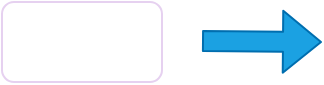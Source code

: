 <mxfile>
    <diagram id="7qTiORR_igWiOFpOqRN3" name="Page-1">
        <mxGraphModel dx="1002" dy="459" grid="1" gridSize="10" guides="1" tooltips="1" connect="1" arrows="1" fold="1" page="1" pageScale="1" pageWidth="850" pageHeight="1100" math="0" shadow="0">
            <root>
                <mxCell id="0"/>
                <mxCell id="1" parent="0"/>
                <mxCell id="2" value="" style="rounded=1;whiteSpace=wrap;html=1;strokeColor=#E6D1F0;" vertex="1" parent="1">
                    <mxGeometry x="110" y="100" width="80" height="40" as="geometry"/>
                </mxCell>
                <mxCell id="4" value="" style="shape=flexArrow;endArrow=classic;html=1;fillColor=#1ba1e2;strokeColor=#006EAF;" edge="1" parent="1">
                    <mxGeometry width="50" height="50" relative="1" as="geometry">
                        <mxPoint x="210" y="119.5" as="sourcePoint"/>
                        <mxPoint x="270" y="120" as="targetPoint"/>
                    </mxGeometry>
                </mxCell>
            </root>
        </mxGraphModel>
    </diagram>
    <diagram id="DfhhEMGLaUOalLRrNyIX" name="Page-2">
        <mxGraphModel dx="1002" dy="459" grid="1" gridSize="10" guides="1" tooltips="1" connect="1" arrows="1" fold="1" page="1" pageScale="1" pageWidth="850" pageHeight="1100" math="0" shadow="0">
            <root>
                <mxCell id="0"/>
                <mxCell id="1" parent="0"/>
            </root>
        </mxGraphModel>
    </diagram>
</mxfile>